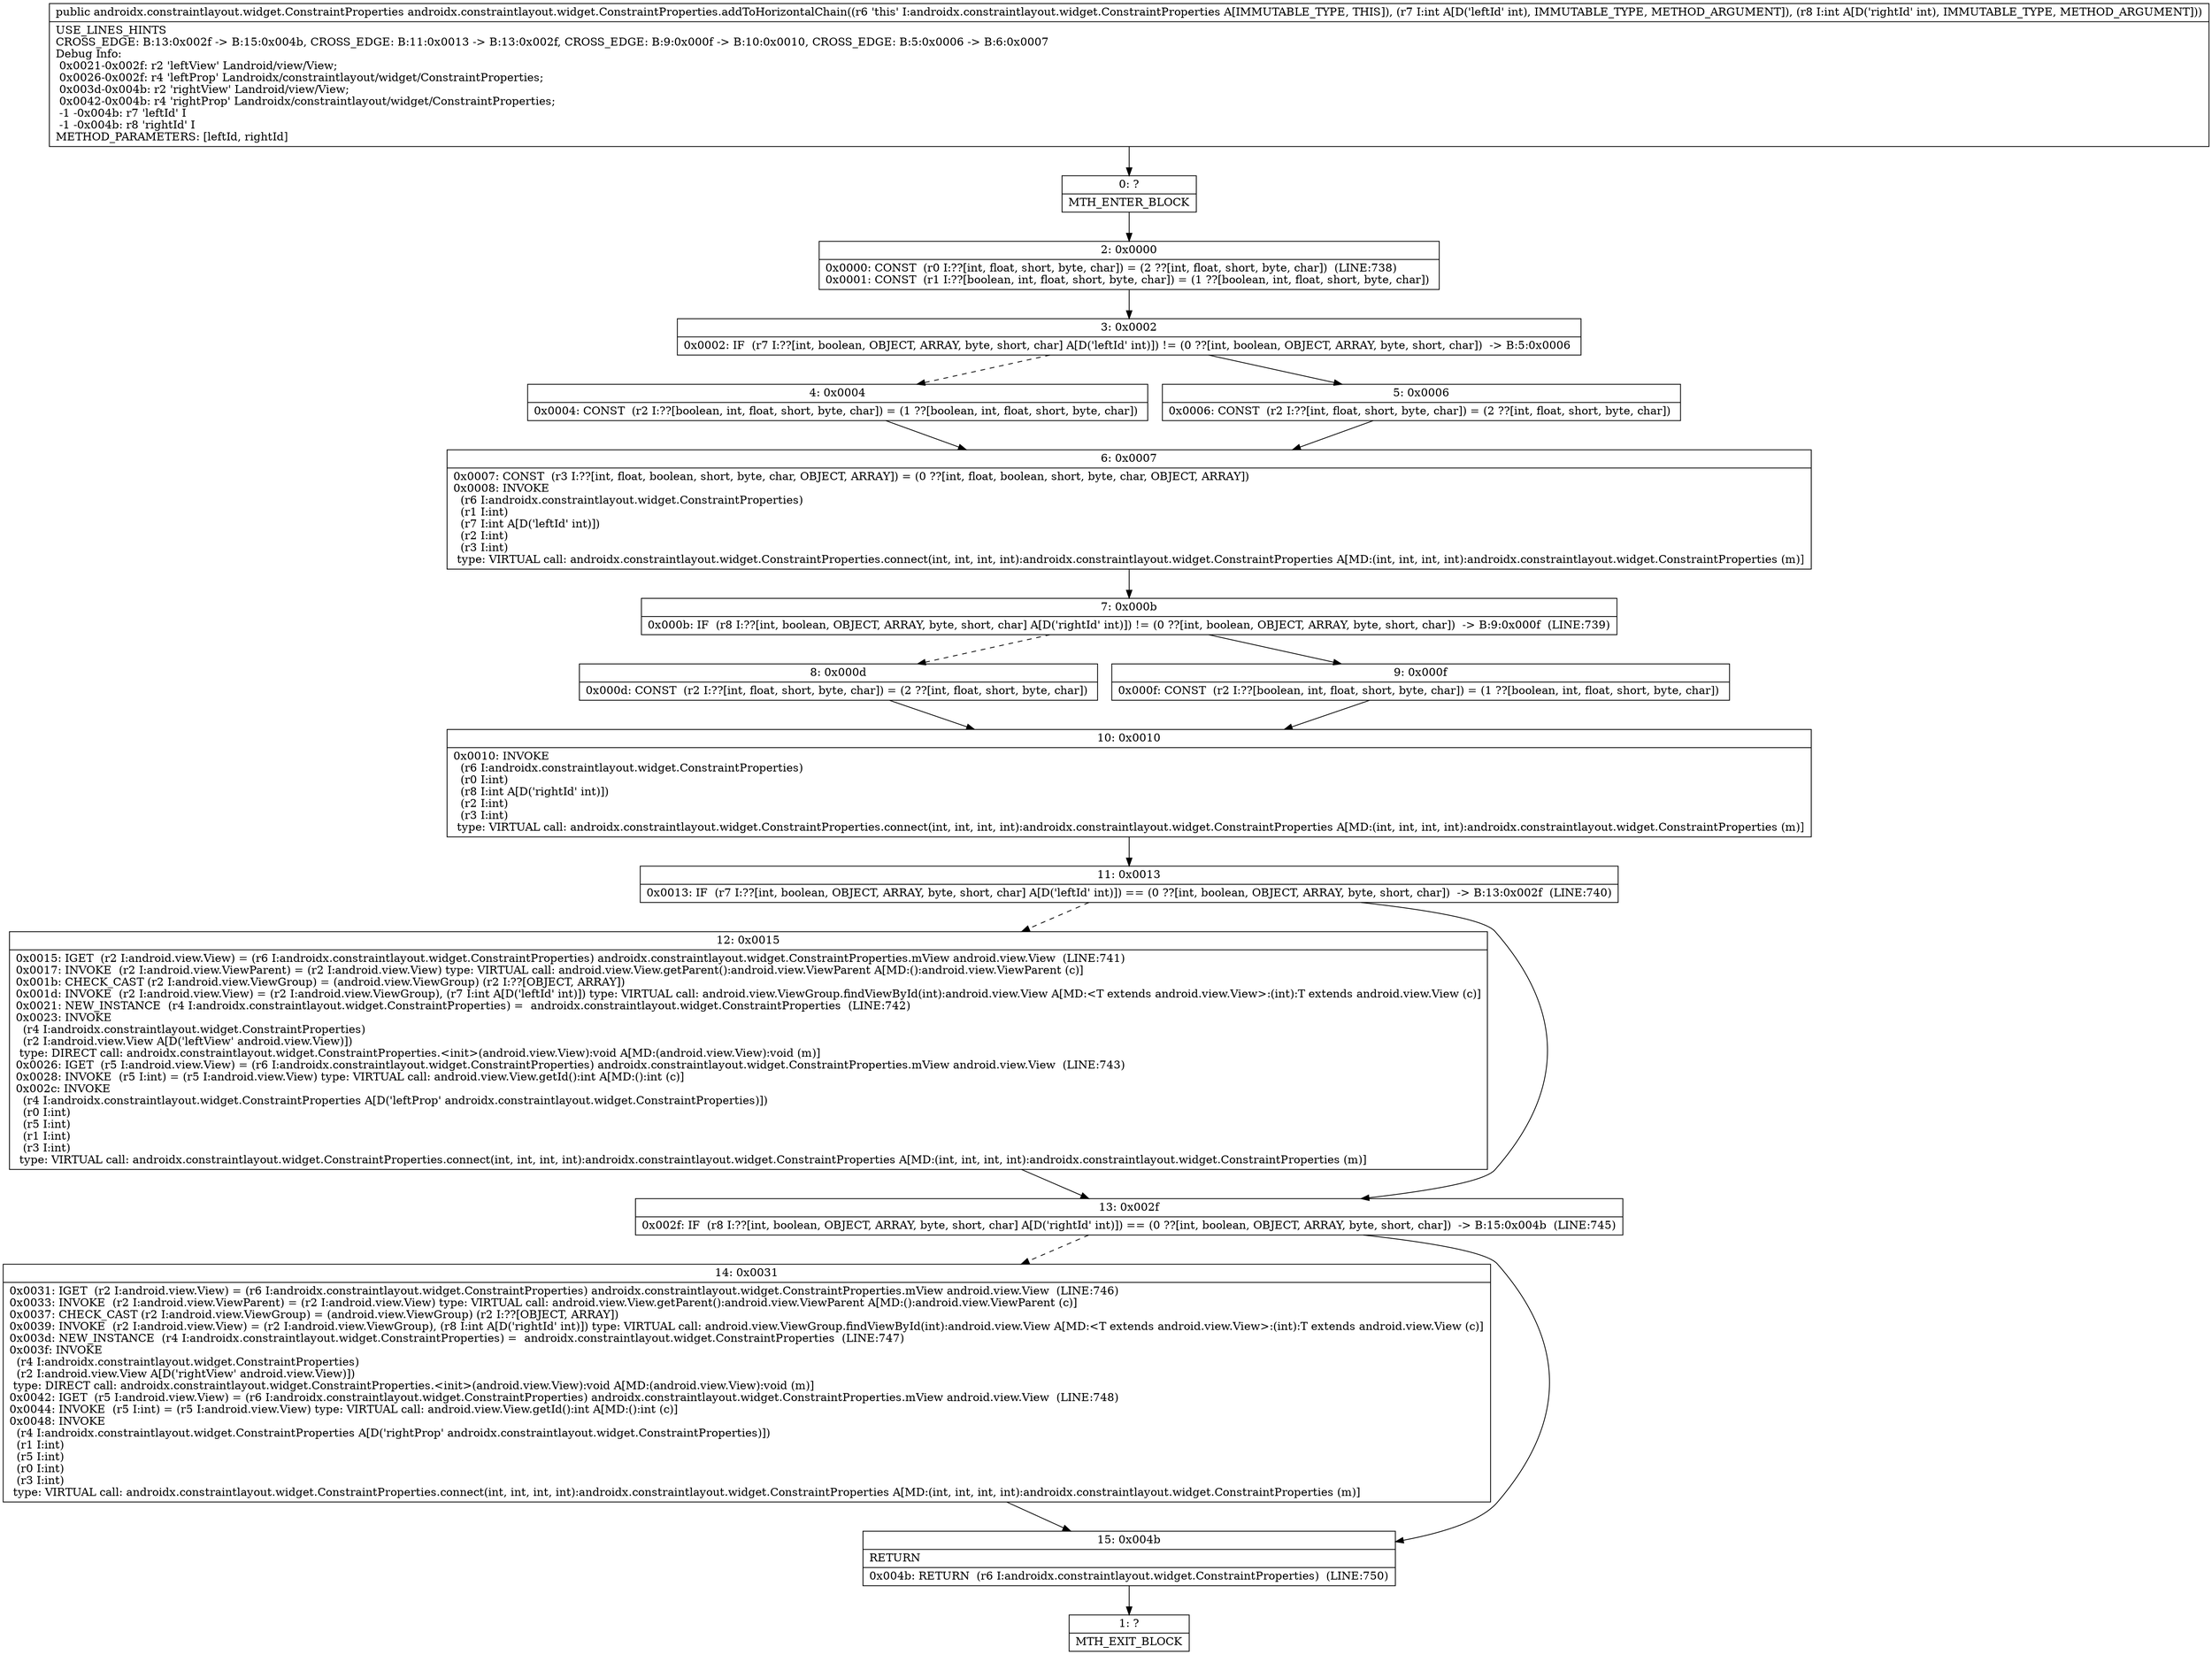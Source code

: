 digraph "CFG forandroidx.constraintlayout.widget.ConstraintProperties.addToHorizontalChain(II)Landroidx\/constraintlayout\/widget\/ConstraintProperties;" {
Node_0 [shape=record,label="{0\:\ ?|MTH_ENTER_BLOCK\l}"];
Node_2 [shape=record,label="{2\:\ 0x0000|0x0000: CONST  (r0 I:??[int, float, short, byte, char]) = (2 ??[int, float, short, byte, char])  (LINE:738)\l0x0001: CONST  (r1 I:??[boolean, int, float, short, byte, char]) = (1 ??[boolean, int, float, short, byte, char]) \l}"];
Node_3 [shape=record,label="{3\:\ 0x0002|0x0002: IF  (r7 I:??[int, boolean, OBJECT, ARRAY, byte, short, char] A[D('leftId' int)]) != (0 ??[int, boolean, OBJECT, ARRAY, byte, short, char])  \-\> B:5:0x0006 \l}"];
Node_4 [shape=record,label="{4\:\ 0x0004|0x0004: CONST  (r2 I:??[boolean, int, float, short, byte, char]) = (1 ??[boolean, int, float, short, byte, char]) \l}"];
Node_6 [shape=record,label="{6\:\ 0x0007|0x0007: CONST  (r3 I:??[int, float, boolean, short, byte, char, OBJECT, ARRAY]) = (0 ??[int, float, boolean, short, byte, char, OBJECT, ARRAY]) \l0x0008: INVOKE  \l  (r6 I:androidx.constraintlayout.widget.ConstraintProperties)\l  (r1 I:int)\l  (r7 I:int A[D('leftId' int)])\l  (r2 I:int)\l  (r3 I:int)\l type: VIRTUAL call: androidx.constraintlayout.widget.ConstraintProperties.connect(int, int, int, int):androidx.constraintlayout.widget.ConstraintProperties A[MD:(int, int, int, int):androidx.constraintlayout.widget.ConstraintProperties (m)]\l}"];
Node_7 [shape=record,label="{7\:\ 0x000b|0x000b: IF  (r8 I:??[int, boolean, OBJECT, ARRAY, byte, short, char] A[D('rightId' int)]) != (0 ??[int, boolean, OBJECT, ARRAY, byte, short, char])  \-\> B:9:0x000f  (LINE:739)\l}"];
Node_8 [shape=record,label="{8\:\ 0x000d|0x000d: CONST  (r2 I:??[int, float, short, byte, char]) = (2 ??[int, float, short, byte, char]) \l}"];
Node_10 [shape=record,label="{10\:\ 0x0010|0x0010: INVOKE  \l  (r6 I:androidx.constraintlayout.widget.ConstraintProperties)\l  (r0 I:int)\l  (r8 I:int A[D('rightId' int)])\l  (r2 I:int)\l  (r3 I:int)\l type: VIRTUAL call: androidx.constraintlayout.widget.ConstraintProperties.connect(int, int, int, int):androidx.constraintlayout.widget.ConstraintProperties A[MD:(int, int, int, int):androidx.constraintlayout.widget.ConstraintProperties (m)]\l}"];
Node_11 [shape=record,label="{11\:\ 0x0013|0x0013: IF  (r7 I:??[int, boolean, OBJECT, ARRAY, byte, short, char] A[D('leftId' int)]) == (0 ??[int, boolean, OBJECT, ARRAY, byte, short, char])  \-\> B:13:0x002f  (LINE:740)\l}"];
Node_12 [shape=record,label="{12\:\ 0x0015|0x0015: IGET  (r2 I:android.view.View) = (r6 I:androidx.constraintlayout.widget.ConstraintProperties) androidx.constraintlayout.widget.ConstraintProperties.mView android.view.View  (LINE:741)\l0x0017: INVOKE  (r2 I:android.view.ViewParent) = (r2 I:android.view.View) type: VIRTUAL call: android.view.View.getParent():android.view.ViewParent A[MD:():android.view.ViewParent (c)]\l0x001b: CHECK_CAST (r2 I:android.view.ViewGroup) = (android.view.ViewGroup) (r2 I:??[OBJECT, ARRAY]) \l0x001d: INVOKE  (r2 I:android.view.View) = (r2 I:android.view.ViewGroup), (r7 I:int A[D('leftId' int)]) type: VIRTUAL call: android.view.ViewGroup.findViewById(int):android.view.View A[MD:\<T extends android.view.View\>:(int):T extends android.view.View (c)]\l0x0021: NEW_INSTANCE  (r4 I:androidx.constraintlayout.widget.ConstraintProperties) =  androidx.constraintlayout.widget.ConstraintProperties  (LINE:742)\l0x0023: INVOKE  \l  (r4 I:androidx.constraintlayout.widget.ConstraintProperties)\l  (r2 I:android.view.View A[D('leftView' android.view.View)])\l type: DIRECT call: androidx.constraintlayout.widget.ConstraintProperties.\<init\>(android.view.View):void A[MD:(android.view.View):void (m)]\l0x0026: IGET  (r5 I:android.view.View) = (r6 I:androidx.constraintlayout.widget.ConstraintProperties) androidx.constraintlayout.widget.ConstraintProperties.mView android.view.View  (LINE:743)\l0x0028: INVOKE  (r5 I:int) = (r5 I:android.view.View) type: VIRTUAL call: android.view.View.getId():int A[MD:():int (c)]\l0x002c: INVOKE  \l  (r4 I:androidx.constraintlayout.widget.ConstraintProperties A[D('leftProp' androidx.constraintlayout.widget.ConstraintProperties)])\l  (r0 I:int)\l  (r5 I:int)\l  (r1 I:int)\l  (r3 I:int)\l type: VIRTUAL call: androidx.constraintlayout.widget.ConstraintProperties.connect(int, int, int, int):androidx.constraintlayout.widget.ConstraintProperties A[MD:(int, int, int, int):androidx.constraintlayout.widget.ConstraintProperties (m)]\l}"];
Node_13 [shape=record,label="{13\:\ 0x002f|0x002f: IF  (r8 I:??[int, boolean, OBJECT, ARRAY, byte, short, char] A[D('rightId' int)]) == (0 ??[int, boolean, OBJECT, ARRAY, byte, short, char])  \-\> B:15:0x004b  (LINE:745)\l}"];
Node_14 [shape=record,label="{14\:\ 0x0031|0x0031: IGET  (r2 I:android.view.View) = (r6 I:androidx.constraintlayout.widget.ConstraintProperties) androidx.constraintlayout.widget.ConstraintProperties.mView android.view.View  (LINE:746)\l0x0033: INVOKE  (r2 I:android.view.ViewParent) = (r2 I:android.view.View) type: VIRTUAL call: android.view.View.getParent():android.view.ViewParent A[MD:():android.view.ViewParent (c)]\l0x0037: CHECK_CAST (r2 I:android.view.ViewGroup) = (android.view.ViewGroup) (r2 I:??[OBJECT, ARRAY]) \l0x0039: INVOKE  (r2 I:android.view.View) = (r2 I:android.view.ViewGroup), (r8 I:int A[D('rightId' int)]) type: VIRTUAL call: android.view.ViewGroup.findViewById(int):android.view.View A[MD:\<T extends android.view.View\>:(int):T extends android.view.View (c)]\l0x003d: NEW_INSTANCE  (r4 I:androidx.constraintlayout.widget.ConstraintProperties) =  androidx.constraintlayout.widget.ConstraintProperties  (LINE:747)\l0x003f: INVOKE  \l  (r4 I:androidx.constraintlayout.widget.ConstraintProperties)\l  (r2 I:android.view.View A[D('rightView' android.view.View)])\l type: DIRECT call: androidx.constraintlayout.widget.ConstraintProperties.\<init\>(android.view.View):void A[MD:(android.view.View):void (m)]\l0x0042: IGET  (r5 I:android.view.View) = (r6 I:androidx.constraintlayout.widget.ConstraintProperties) androidx.constraintlayout.widget.ConstraintProperties.mView android.view.View  (LINE:748)\l0x0044: INVOKE  (r5 I:int) = (r5 I:android.view.View) type: VIRTUAL call: android.view.View.getId():int A[MD:():int (c)]\l0x0048: INVOKE  \l  (r4 I:androidx.constraintlayout.widget.ConstraintProperties A[D('rightProp' androidx.constraintlayout.widget.ConstraintProperties)])\l  (r1 I:int)\l  (r5 I:int)\l  (r0 I:int)\l  (r3 I:int)\l type: VIRTUAL call: androidx.constraintlayout.widget.ConstraintProperties.connect(int, int, int, int):androidx.constraintlayout.widget.ConstraintProperties A[MD:(int, int, int, int):androidx.constraintlayout.widget.ConstraintProperties (m)]\l}"];
Node_15 [shape=record,label="{15\:\ 0x004b|RETURN\l|0x004b: RETURN  (r6 I:androidx.constraintlayout.widget.ConstraintProperties)  (LINE:750)\l}"];
Node_1 [shape=record,label="{1\:\ ?|MTH_EXIT_BLOCK\l}"];
Node_9 [shape=record,label="{9\:\ 0x000f|0x000f: CONST  (r2 I:??[boolean, int, float, short, byte, char]) = (1 ??[boolean, int, float, short, byte, char]) \l}"];
Node_5 [shape=record,label="{5\:\ 0x0006|0x0006: CONST  (r2 I:??[int, float, short, byte, char]) = (2 ??[int, float, short, byte, char]) \l}"];
MethodNode[shape=record,label="{public androidx.constraintlayout.widget.ConstraintProperties androidx.constraintlayout.widget.ConstraintProperties.addToHorizontalChain((r6 'this' I:androidx.constraintlayout.widget.ConstraintProperties A[IMMUTABLE_TYPE, THIS]), (r7 I:int A[D('leftId' int), IMMUTABLE_TYPE, METHOD_ARGUMENT]), (r8 I:int A[D('rightId' int), IMMUTABLE_TYPE, METHOD_ARGUMENT]))  | USE_LINES_HINTS\lCROSS_EDGE: B:13:0x002f \-\> B:15:0x004b, CROSS_EDGE: B:11:0x0013 \-\> B:13:0x002f, CROSS_EDGE: B:9:0x000f \-\> B:10:0x0010, CROSS_EDGE: B:5:0x0006 \-\> B:6:0x0007\lDebug Info:\l  0x0021\-0x002f: r2 'leftView' Landroid\/view\/View;\l  0x0026\-0x002f: r4 'leftProp' Landroidx\/constraintlayout\/widget\/ConstraintProperties;\l  0x003d\-0x004b: r2 'rightView' Landroid\/view\/View;\l  0x0042\-0x004b: r4 'rightProp' Landroidx\/constraintlayout\/widget\/ConstraintProperties;\l  \-1 \-0x004b: r7 'leftId' I\l  \-1 \-0x004b: r8 'rightId' I\lMETHOD_PARAMETERS: [leftId, rightId]\l}"];
MethodNode -> Node_0;Node_0 -> Node_2;
Node_2 -> Node_3;
Node_3 -> Node_4[style=dashed];
Node_3 -> Node_5;
Node_4 -> Node_6;
Node_6 -> Node_7;
Node_7 -> Node_8[style=dashed];
Node_7 -> Node_9;
Node_8 -> Node_10;
Node_10 -> Node_11;
Node_11 -> Node_12[style=dashed];
Node_11 -> Node_13;
Node_12 -> Node_13;
Node_13 -> Node_14[style=dashed];
Node_13 -> Node_15;
Node_14 -> Node_15;
Node_15 -> Node_1;
Node_9 -> Node_10;
Node_5 -> Node_6;
}

